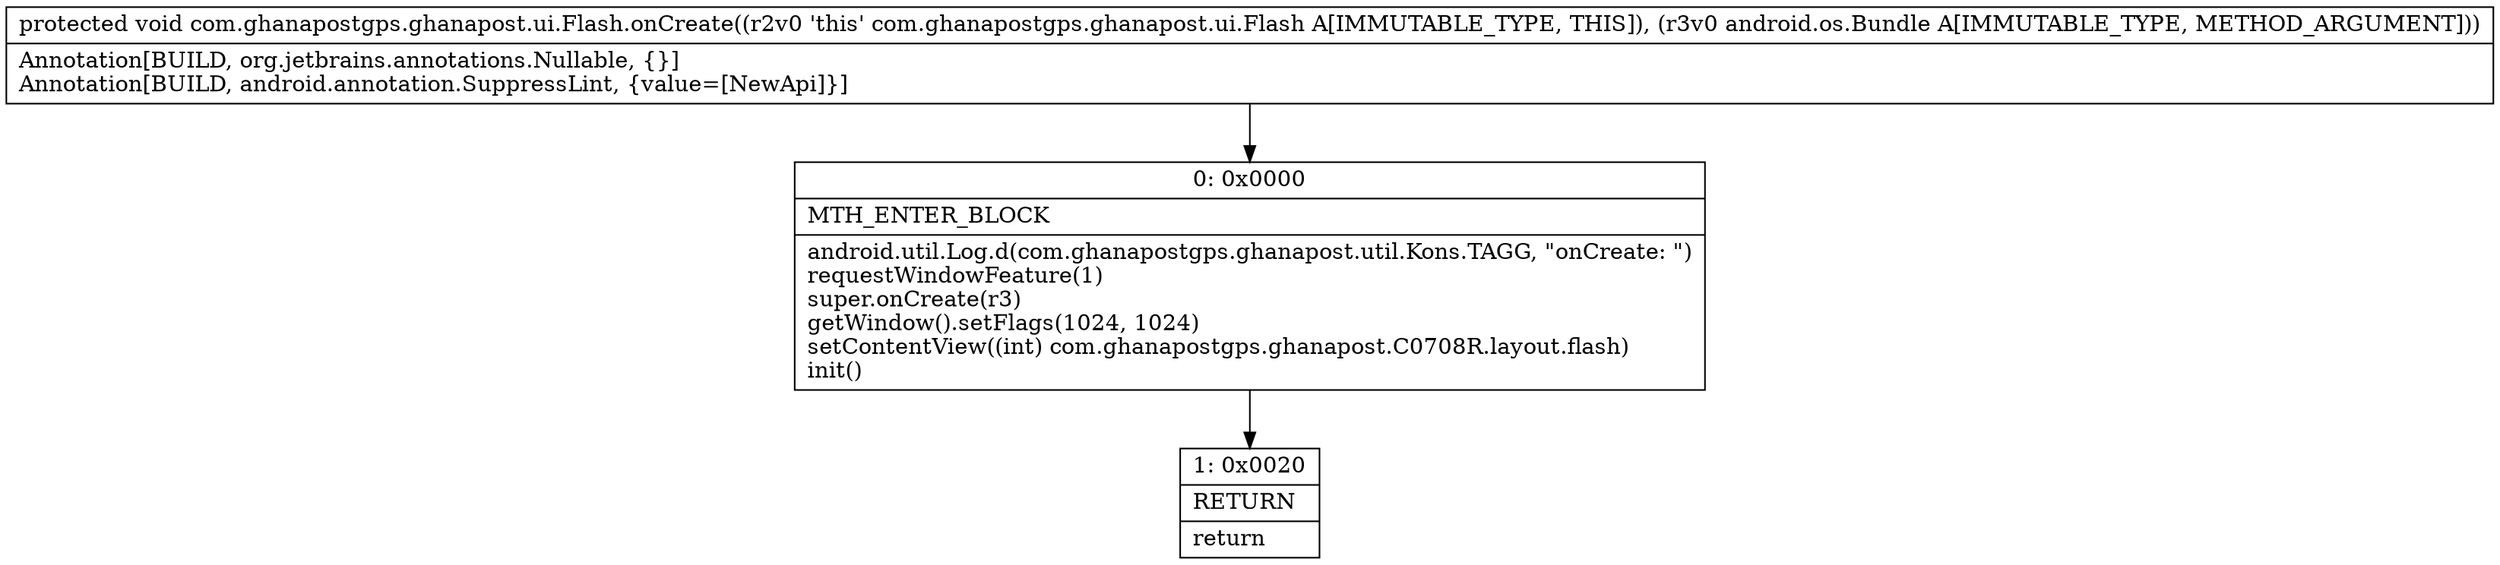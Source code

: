 digraph "CFG forcom.ghanapostgps.ghanapost.ui.Flash.onCreate(Landroid\/os\/Bundle;)V" {
Node_0 [shape=record,label="{0\:\ 0x0000|MTH_ENTER_BLOCK\l|android.util.Log.d(com.ghanapostgps.ghanapost.util.Kons.TAGG, \"onCreate: \")\lrequestWindowFeature(1)\lsuper.onCreate(r3)\lgetWindow().setFlags(1024, 1024)\lsetContentView((int) com.ghanapostgps.ghanapost.C0708R.layout.flash)\linit()\l}"];
Node_1 [shape=record,label="{1\:\ 0x0020|RETURN\l|return\l}"];
MethodNode[shape=record,label="{protected void com.ghanapostgps.ghanapost.ui.Flash.onCreate((r2v0 'this' com.ghanapostgps.ghanapost.ui.Flash A[IMMUTABLE_TYPE, THIS]), (r3v0 android.os.Bundle A[IMMUTABLE_TYPE, METHOD_ARGUMENT]))  | Annotation[BUILD, org.jetbrains.annotations.Nullable, \{\}]\lAnnotation[BUILD, android.annotation.SuppressLint, \{value=[NewApi]\}]\l}"];
MethodNode -> Node_0;
Node_0 -> Node_1;
}

